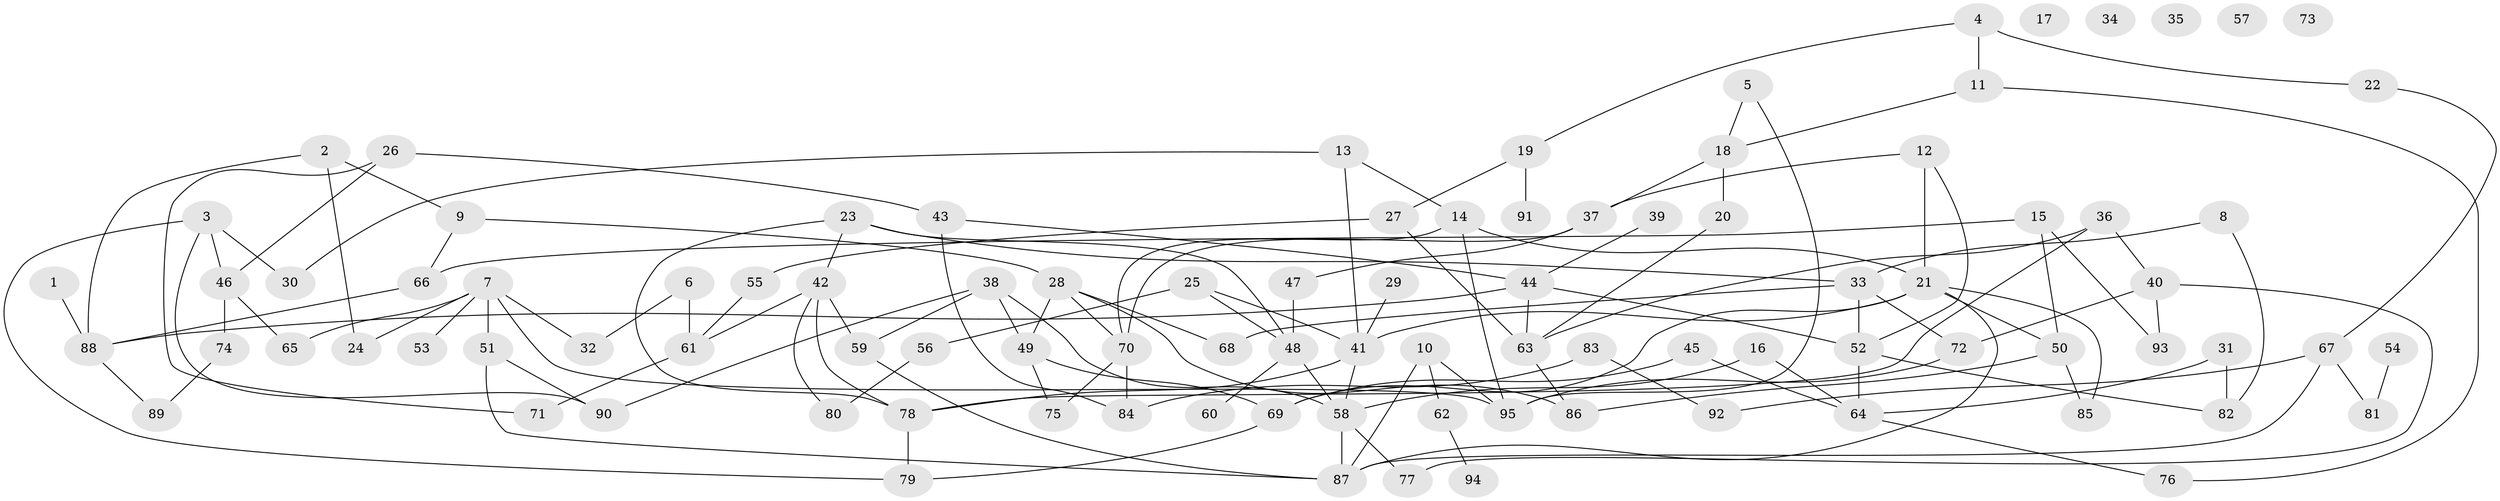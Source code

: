 // coarse degree distribution, {1: 0.08196721311475409, 4: 0.19672131147540983, 3: 0.19672131147540983, 2: 0.19672131147540983, 5: 0.08196721311475409, 7: 0.06557377049180328, 0: 0.08196721311475409, 6: 0.04918032786885246, 8: 0.04918032786885246}
// Generated by graph-tools (version 1.1) at 2025/41/03/06/25 10:41:20]
// undirected, 95 vertices, 139 edges
graph export_dot {
graph [start="1"]
  node [color=gray90,style=filled];
  1;
  2;
  3;
  4;
  5;
  6;
  7;
  8;
  9;
  10;
  11;
  12;
  13;
  14;
  15;
  16;
  17;
  18;
  19;
  20;
  21;
  22;
  23;
  24;
  25;
  26;
  27;
  28;
  29;
  30;
  31;
  32;
  33;
  34;
  35;
  36;
  37;
  38;
  39;
  40;
  41;
  42;
  43;
  44;
  45;
  46;
  47;
  48;
  49;
  50;
  51;
  52;
  53;
  54;
  55;
  56;
  57;
  58;
  59;
  60;
  61;
  62;
  63;
  64;
  65;
  66;
  67;
  68;
  69;
  70;
  71;
  72;
  73;
  74;
  75;
  76;
  77;
  78;
  79;
  80;
  81;
  82;
  83;
  84;
  85;
  86;
  87;
  88;
  89;
  90;
  91;
  92;
  93;
  94;
  95;
  1 -- 88;
  2 -- 9;
  2 -- 24;
  2 -- 88;
  3 -- 30;
  3 -- 46;
  3 -- 79;
  3 -- 90;
  4 -- 11;
  4 -- 19;
  4 -- 22;
  5 -- 18;
  5 -- 95;
  6 -- 32;
  6 -- 61;
  7 -- 24;
  7 -- 32;
  7 -- 51;
  7 -- 53;
  7 -- 65;
  7 -- 95;
  8 -- 33;
  8 -- 82;
  9 -- 28;
  9 -- 66;
  10 -- 62;
  10 -- 87;
  10 -- 95;
  11 -- 18;
  11 -- 76;
  12 -- 21;
  12 -- 37;
  12 -- 52;
  13 -- 14;
  13 -- 30;
  13 -- 41;
  14 -- 21;
  14 -- 70;
  14 -- 95;
  15 -- 50;
  15 -- 66;
  15 -- 93;
  16 -- 58;
  16 -- 64;
  18 -- 20;
  18 -- 37;
  19 -- 27;
  19 -- 91;
  20 -- 63;
  21 -- 41;
  21 -- 50;
  21 -- 69;
  21 -- 85;
  21 -- 87;
  22 -- 67;
  23 -- 33;
  23 -- 42;
  23 -- 48;
  23 -- 78;
  25 -- 41;
  25 -- 48;
  25 -- 56;
  26 -- 43;
  26 -- 46;
  26 -- 71;
  27 -- 55;
  27 -- 63;
  28 -- 49;
  28 -- 68;
  28 -- 70;
  28 -- 86;
  29 -- 41;
  31 -- 64;
  31 -- 82;
  33 -- 52;
  33 -- 68;
  33 -- 72;
  36 -- 40;
  36 -- 63;
  36 -- 78;
  37 -- 47;
  37 -- 70;
  38 -- 49;
  38 -- 58;
  38 -- 59;
  38 -- 90;
  39 -- 44;
  40 -- 72;
  40 -- 77;
  40 -- 93;
  41 -- 58;
  41 -- 78;
  42 -- 59;
  42 -- 61;
  42 -- 78;
  42 -- 80;
  43 -- 44;
  43 -- 84;
  44 -- 52;
  44 -- 63;
  44 -- 88;
  45 -- 64;
  45 -- 69;
  46 -- 65;
  46 -- 74;
  47 -- 48;
  48 -- 58;
  48 -- 60;
  49 -- 69;
  49 -- 75;
  50 -- 85;
  50 -- 86;
  51 -- 87;
  51 -- 90;
  52 -- 64;
  52 -- 82;
  54 -- 81;
  55 -- 61;
  56 -- 80;
  58 -- 77;
  58 -- 87;
  59 -- 87;
  61 -- 71;
  62 -- 94;
  63 -- 86;
  64 -- 76;
  66 -- 88;
  67 -- 81;
  67 -- 87;
  67 -- 92;
  69 -- 79;
  70 -- 75;
  70 -- 84;
  72 -- 95;
  74 -- 89;
  78 -- 79;
  83 -- 84;
  83 -- 92;
  88 -- 89;
}
